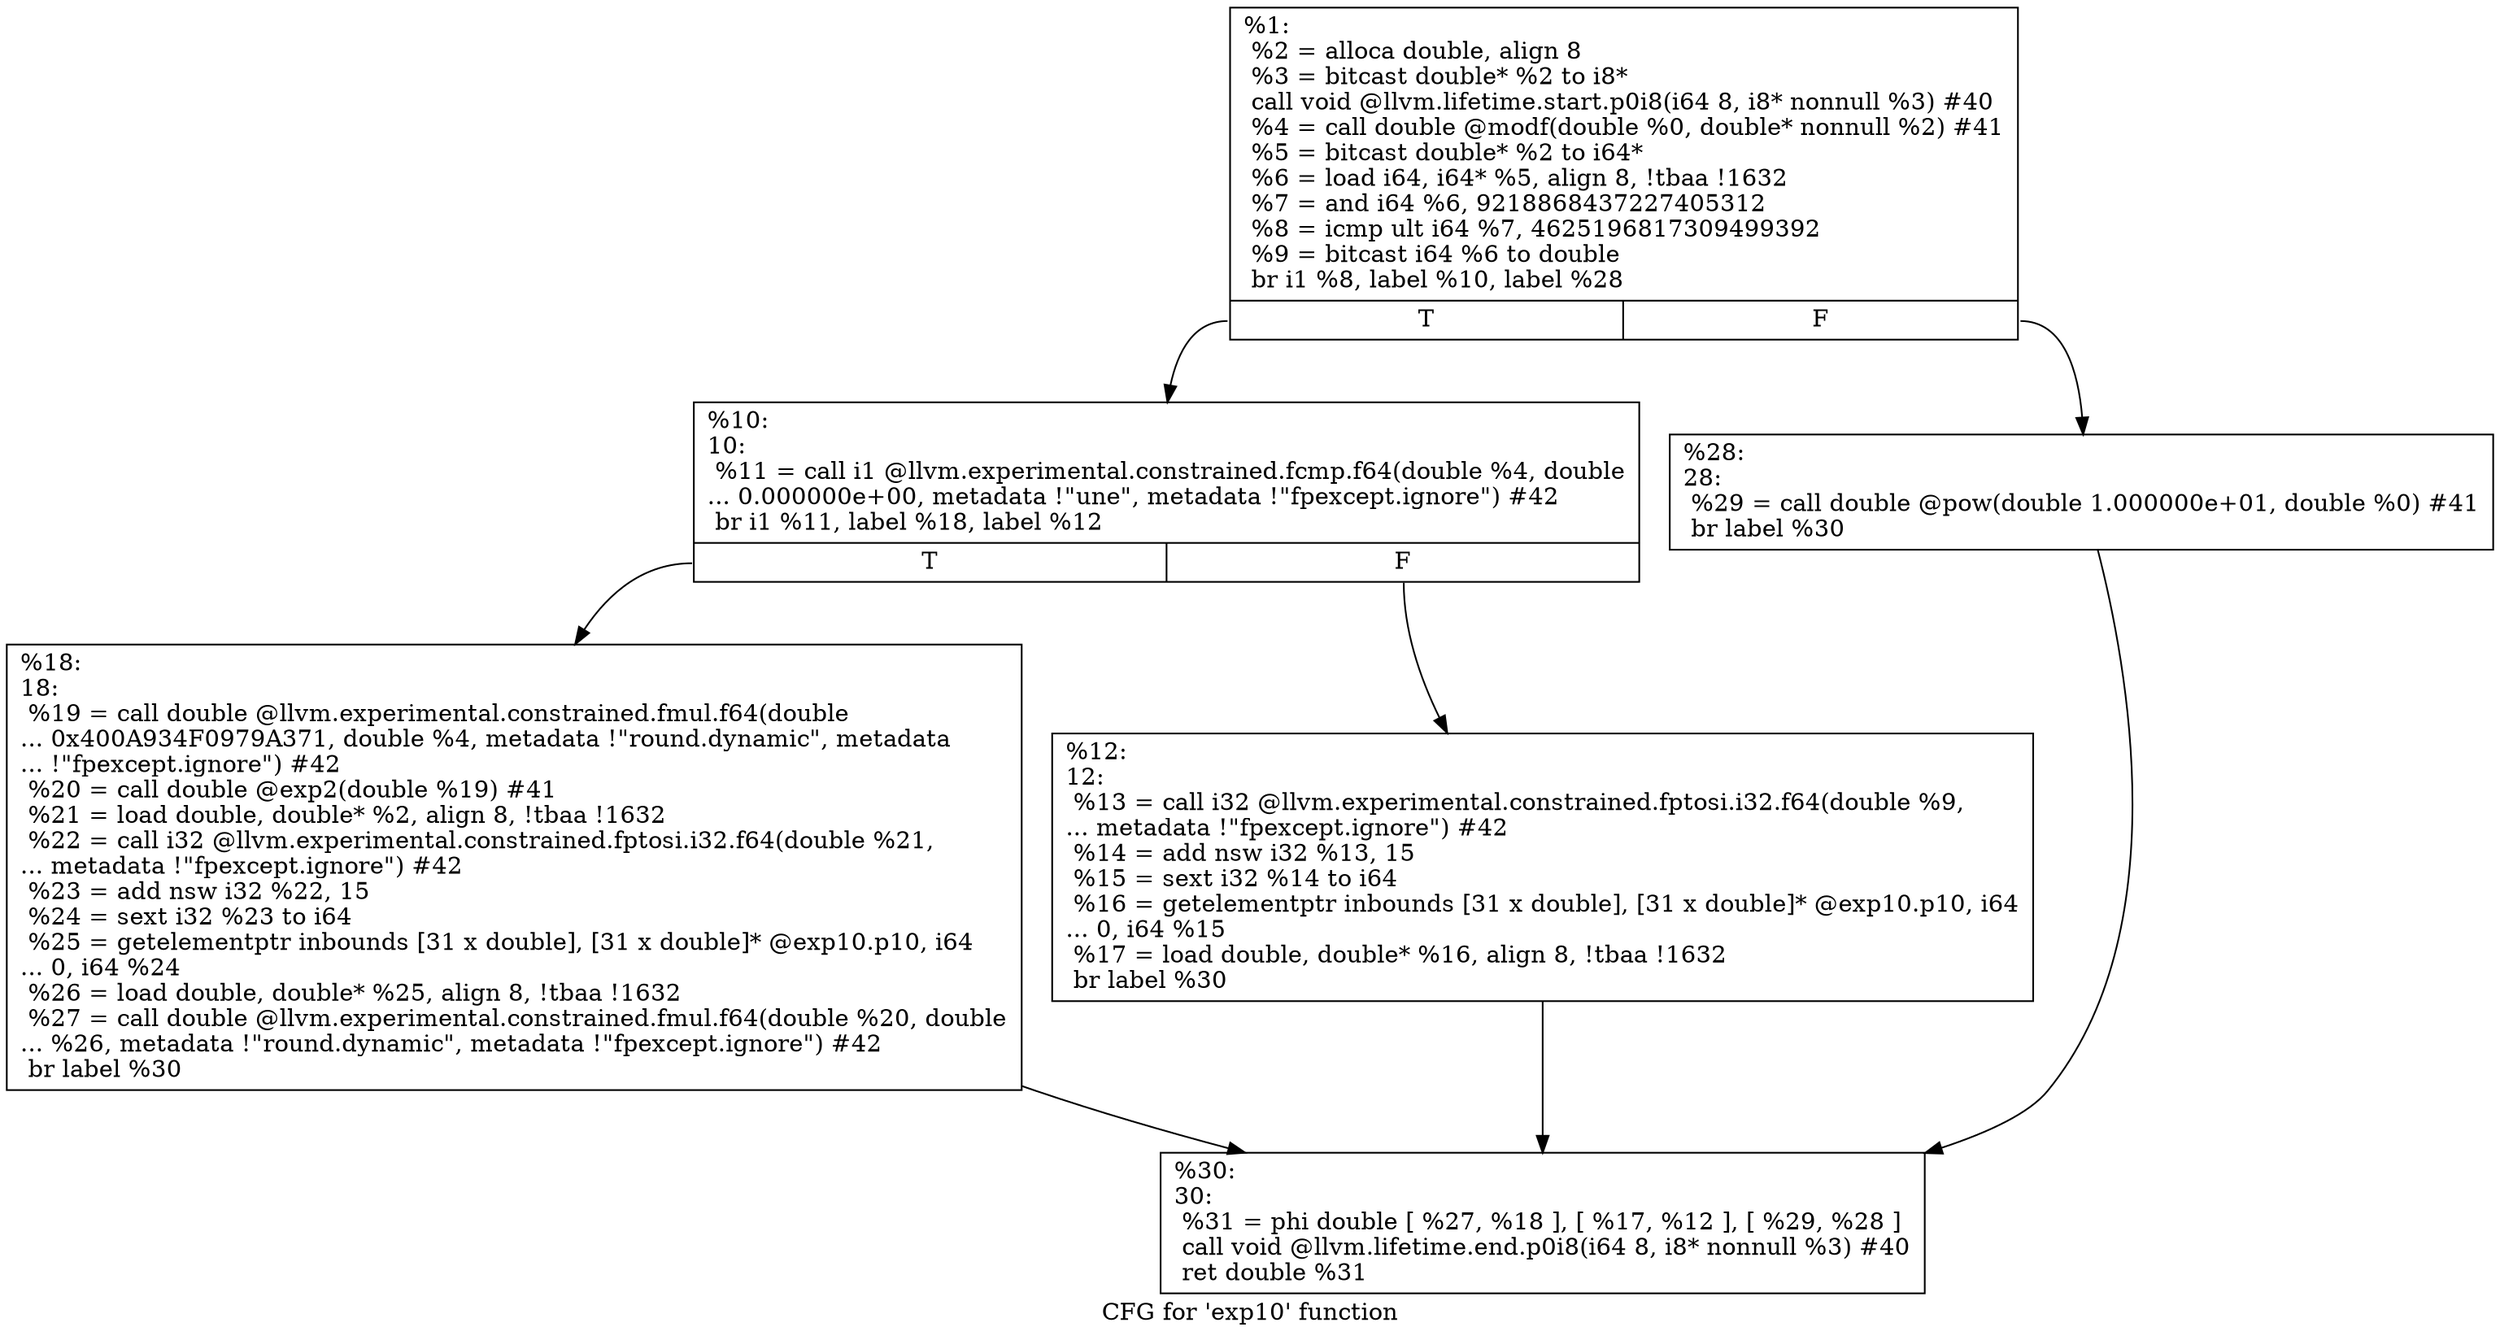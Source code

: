 digraph "CFG for 'exp10' function" {
	label="CFG for 'exp10' function";

	Node0x1f80ba0 [shape=record,label="{%1:\l  %2 = alloca double, align 8\l  %3 = bitcast double* %2 to i8*\l  call void @llvm.lifetime.start.p0i8(i64 8, i8* nonnull %3) #40\l  %4 = call double @modf(double %0, double* nonnull %2) #41\l  %5 = bitcast double* %2 to i64*\l  %6 = load i64, i64* %5, align 8, !tbaa !1632\l  %7 = and i64 %6, 9218868437227405312\l  %8 = icmp ult i64 %7, 4625196817309499392\l  %9 = bitcast i64 %6 to double\l  br i1 %8, label %10, label %28\l|{<s0>T|<s1>F}}"];
	Node0x1f80ba0:s0 -> Node0x1f80d60;
	Node0x1f80ba0:s1 -> Node0x1f80e50;
	Node0x1f80d60 [shape=record,label="{%10:\l10:                                               \l  %11 = call i1 @llvm.experimental.constrained.fcmp.f64(double %4, double\l... 0.000000e+00, metadata !\"une\", metadata !\"fpexcept.ignore\") #42\l  br i1 %11, label %18, label %12\l|{<s0>T|<s1>F}}"];
	Node0x1f80d60:s0 -> Node0x1f80e00;
	Node0x1f80d60:s1 -> Node0x1f80db0;
	Node0x1f80db0 [shape=record,label="{%12:\l12:                                               \l  %13 = call i32 @llvm.experimental.constrained.fptosi.i32.f64(double %9,\l... metadata !\"fpexcept.ignore\") #42\l  %14 = add nsw i32 %13, 15\l  %15 = sext i32 %14 to i64\l  %16 = getelementptr inbounds [31 x double], [31 x double]* @exp10.p10, i64\l... 0, i64 %15\l  %17 = load double, double* %16, align 8, !tbaa !1632\l  br label %30\l}"];
	Node0x1f80db0 -> Node0x1f80ea0;
	Node0x1f80e00 [shape=record,label="{%18:\l18:                                               \l  %19 = call double @llvm.experimental.constrained.fmul.f64(double\l... 0x400A934F0979A371, double %4, metadata !\"round.dynamic\", metadata\l... !\"fpexcept.ignore\") #42\l  %20 = call double @exp2(double %19) #41\l  %21 = load double, double* %2, align 8, !tbaa !1632\l  %22 = call i32 @llvm.experimental.constrained.fptosi.i32.f64(double %21,\l... metadata !\"fpexcept.ignore\") #42\l  %23 = add nsw i32 %22, 15\l  %24 = sext i32 %23 to i64\l  %25 = getelementptr inbounds [31 x double], [31 x double]* @exp10.p10, i64\l... 0, i64 %24\l  %26 = load double, double* %25, align 8, !tbaa !1632\l  %27 = call double @llvm.experimental.constrained.fmul.f64(double %20, double\l... %26, metadata !\"round.dynamic\", metadata !\"fpexcept.ignore\") #42\l  br label %30\l}"];
	Node0x1f80e00 -> Node0x1f80ea0;
	Node0x1f80e50 [shape=record,label="{%28:\l28:                                               \l  %29 = call double @pow(double 1.000000e+01, double %0) #41\l  br label %30\l}"];
	Node0x1f80e50 -> Node0x1f80ea0;
	Node0x1f80ea0 [shape=record,label="{%30:\l30:                                               \l  %31 = phi double [ %27, %18 ], [ %17, %12 ], [ %29, %28 ]\l  call void @llvm.lifetime.end.p0i8(i64 8, i8* nonnull %3) #40\l  ret double %31\l}"];
}
